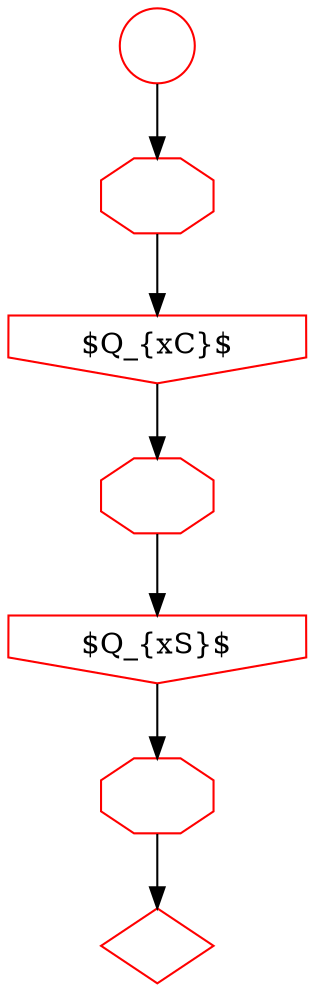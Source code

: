digraph G {
    S [label="", shape=circle, color=red];
    E [label="", shape=diamond, color=red];
    
    W0 [label="", shape=octagon, color=red];
    W1 [label="", shape=octagon, color=red];
    D1 [label="$Q_{xC}$", shape=invhouse, color=red];
    W2 [label="", shape=octagon, color=red];
    D2 [label="$Q_{xS}$", shape=invhouse, color=red];

S->W0->D1->W1->D2->W2->E;


}
